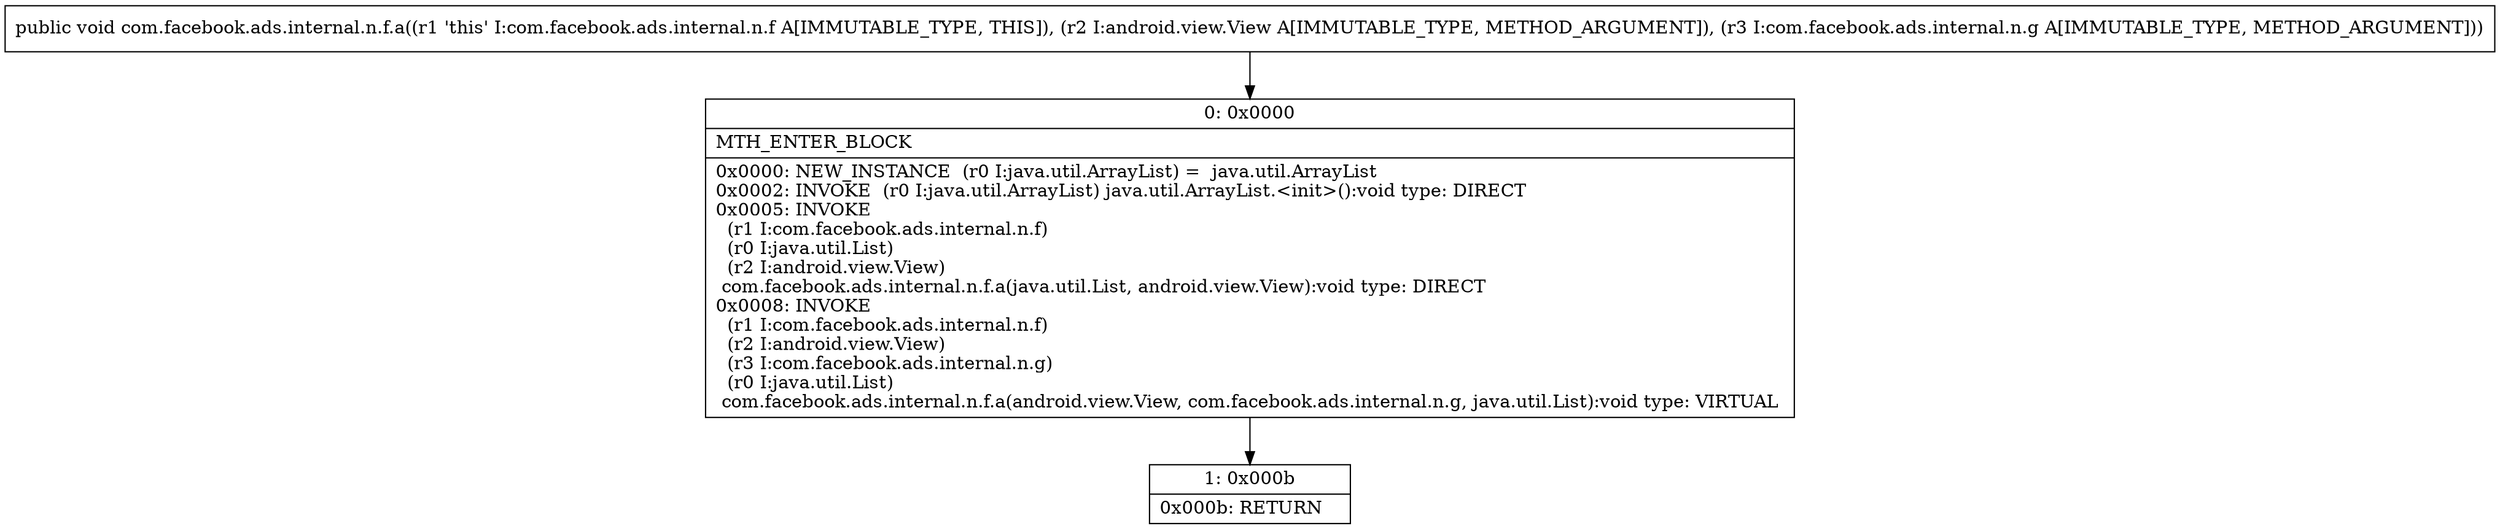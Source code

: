 digraph "CFG forcom.facebook.ads.internal.n.f.a(Landroid\/view\/View;Lcom\/facebook\/ads\/internal\/n\/g;)V" {
Node_0 [shape=record,label="{0\:\ 0x0000|MTH_ENTER_BLOCK\l|0x0000: NEW_INSTANCE  (r0 I:java.util.ArrayList) =  java.util.ArrayList \l0x0002: INVOKE  (r0 I:java.util.ArrayList) java.util.ArrayList.\<init\>():void type: DIRECT \l0x0005: INVOKE  \l  (r1 I:com.facebook.ads.internal.n.f)\l  (r0 I:java.util.List)\l  (r2 I:android.view.View)\l com.facebook.ads.internal.n.f.a(java.util.List, android.view.View):void type: DIRECT \l0x0008: INVOKE  \l  (r1 I:com.facebook.ads.internal.n.f)\l  (r2 I:android.view.View)\l  (r3 I:com.facebook.ads.internal.n.g)\l  (r0 I:java.util.List)\l com.facebook.ads.internal.n.f.a(android.view.View, com.facebook.ads.internal.n.g, java.util.List):void type: VIRTUAL \l}"];
Node_1 [shape=record,label="{1\:\ 0x000b|0x000b: RETURN   \l}"];
MethodNode[shape=record,label="{public void com.facebook.ads.internal.n.f.a((r1 'this' I:com.facebook.ads.internal.n.f A[IMMUTABLE_TYPE, THIS]), (r2 I:android.view.View A[IMMUTABLE_TYPE, METHOD_ARGUMENT]), (r3 I:com.facebook.ads.internal.n.g A[IMMUTABLE_TYPE, METHOD_ARGUMENT])) }"];
MethodNode -> Node_0;
Node_0 -> Node_1;
}

